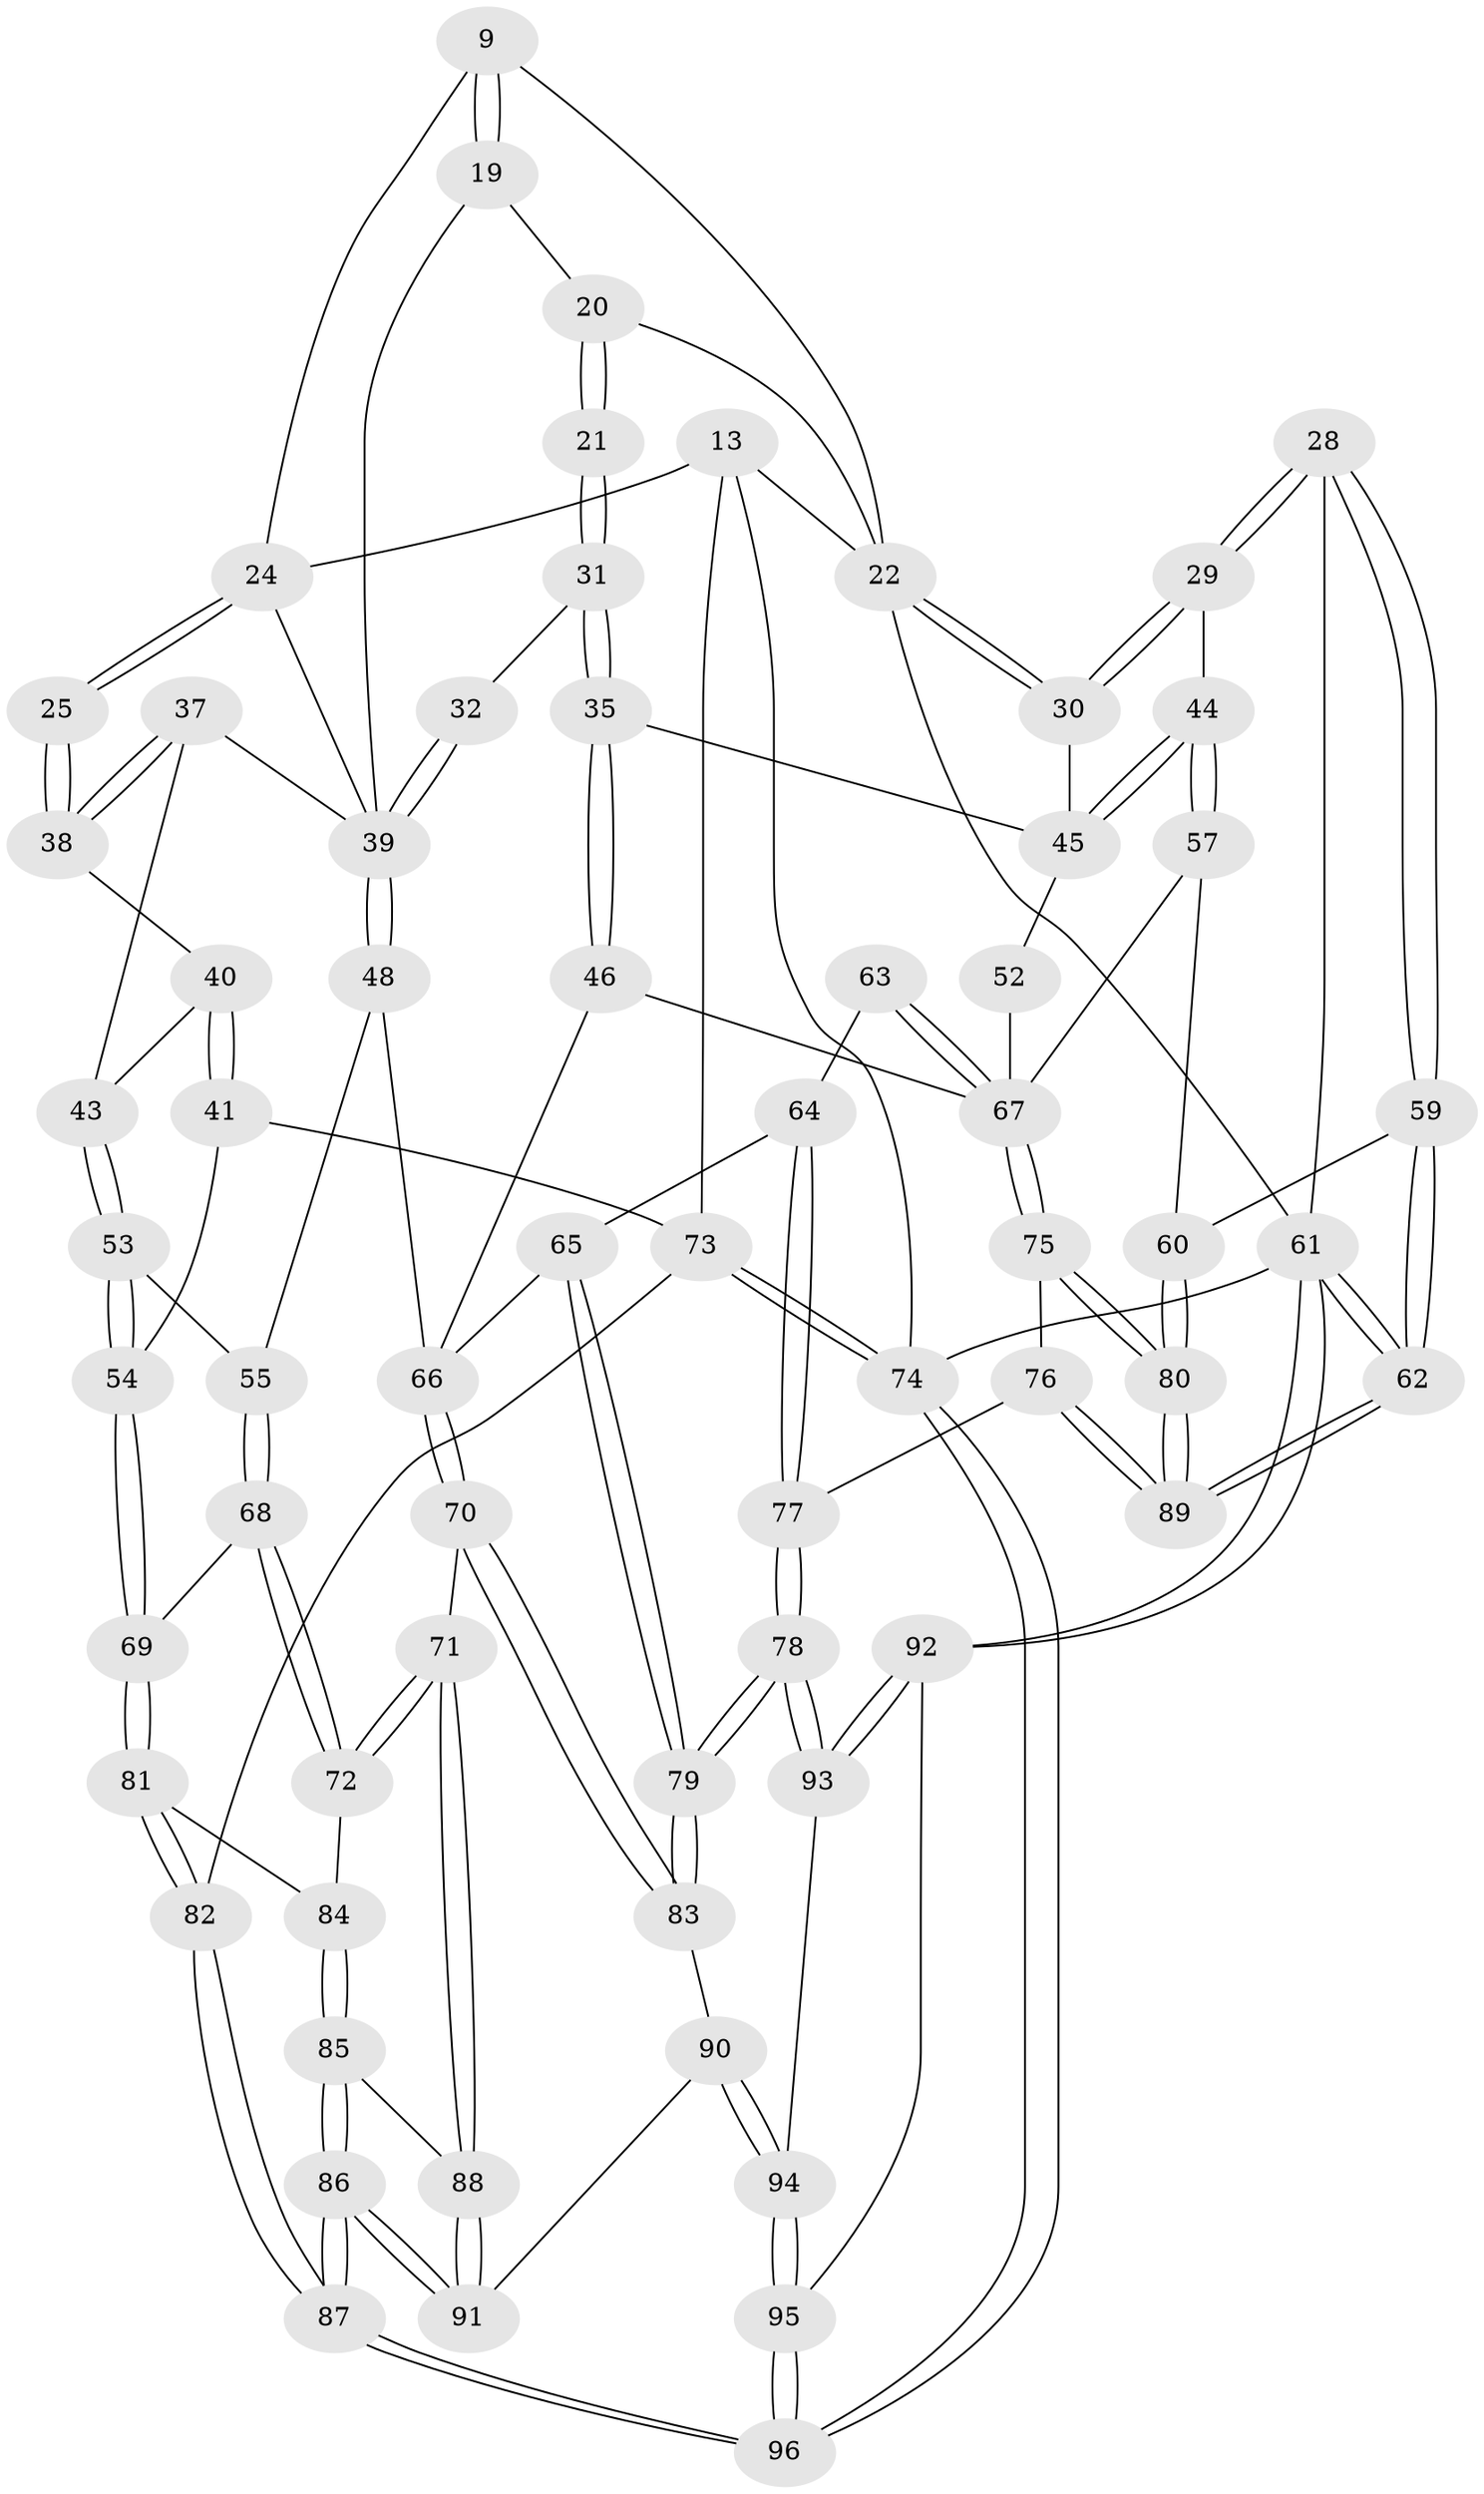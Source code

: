 // original degree distribution, {3: 0.020833333333333332, 5: 0.5208333333333334, 4: 0.23958333333333334, 6: 0.21875}
// Generated by graph-tools (version 1.1) at 2025/05/03/04/25 22:05:03]
// undirected, 67 vertices, 162 edges
graph export_dot {
graph [start="1"]
  node [color=gray90,style=filled];
  9 [pos="+0.37622524154193854+0.10229070657533561"];
  13 [pos="+0+0.23776399482061855",super="+12"];
  19 [pos="+0.4972838336728134+0.23884535281610142"];
  20 [pos="+0.6703741113686682+0.2489263145699321",super="+18"];
  21 [pos="+0.5621813548141574+0.259590736708275"];
  22 [pos="+0.7160315003710398+0.2575609525925899",super="+15"];
  24 [pos="+0.26583057437819446+0.23837763012073995",super="+10+11+23"];
  25 [pos="+0.0744419813414184+0.33252956787254556"];
  28 [pos="+1+0.342948772584854"];
  29 [pos="+1+0.3771988054384872"];
  30 [pos="+0.7410828898831792+0.2848532991914568"];
  31 [pos="+0.549892343785448+0.4044424467472877"];
  32 [pos="+0.43013032249203986+0.43524839765642853"];
  35 [pos="+0.5746567361266868+0.43765138681288585"];
  37 [pos="+0.24175687432155896+0.4213200404814586"];
  38 [pos="+0.0846592971367252+0.3486161801953705"];
  39 [pos="+0.33486223475440297+0.4934804552585085",super="+36+26"];
  40 [pos="+0.0818133424247912+0.42907571974575087"];
  41 [pos="+0+0.6018248869506458"];
  43 [pos="+0.1343307883450237+0.5005671618302974"];
  44 [pos="+0.9032125592600173+0.48169778298665206"];
  45 [pos="+0.8758173652773844+0.48062982827749373",super="+34"];
  46 [pos="+0.5367440549286134+0.5712565852338721"];
  48 [pos="+0.3354371946575996+0.5379195343002176"];
  52 [pos="+0.7734909745334972+0.515679672756363",super="+49"];
  53 [pos="+0.12809772782079057+0.5774295370142579"];
  54 [pos="+0.003428527520174891+0.6063766315498492"];
  55 [pos="+0.18297134172381613+0.5977227879186061"];
  57 [pos="+0.8595864020000509+0.6098199825463273"];
  59 [pos="+1+0.6140408306394881"];
  60 [pos="+0.8861306795772094+0.6571183104315307"];
  61 [pos="+1+1",super="+3"];
  62 [pos="+1+1"];
  63 [pos="+0.5806439470004517+0.6616837863283593"];
  64 [pos="+0.5788800985862981+0.6665038710315735"];
  65 [pos="+0.5201408370405379+0.6981267928835082"];
  66 [pos="+0.3844696079515602+0.6295811110012064",super="+47"];
  67 [pos="+0.7222188402861606+0.6925244486372347",super="+58+56+51"];
  68 [pos="+0.18448449887240012+0.6340615249180325"];
  69 [pos="+0.11297122419031821+0.7196672726712599"];
  70 [pos="+0.3562062027801379+0.7440393461643396"];
  71 [pos="+0.33690045583890105+0.7507708686277863"];
  72 [pos="+0.22092422232808348+0.7243940272413146"];
  73 [pos="+0+0.6950885732430802",super="+42+14"];
  74 [pos="+0+1",super="+4"];
  75 [pos="+0.7186191599683525+0.7448122127294141"];
  76 [pos="+0.6490996584942247+0.8089106761618231"];
  77 [pos="+0.625435284034714+0.8174360282849136"];
  78 [pos="+0.5446511098759285+0.8803569559669603"];
  79 [pos="+0.5357281926225218+0.8707811940104743"];
  80 [pos="+0.9344182881744656+0.8368050622064273"];
  81 [pos="+0.12521855645322638+0.7608871107440469"];
  82 [pos="+0.07059104715062793+0.7943859096004043"];
  83 [pos="+0.36349240142945183+0.7522530873229595"];
  84 [pos="+0.1539626293654663+0.7685054109403358"];
  85 [pos="+0.19259532740400723+0.8567136609778474"];
  86 [pos="+0.14921376930082955+0.9901763229219379"];
  87 [pos="+0.10534208720739834+1"];
  88 [pos="+0.2892857518359733+0.8084142991597294"];
  89 [pos="+1+1"];
  90 [pos="+0.3474338496085806+0.9178214622472263"];
  91 [pos="+0.2923252746705331+0.9048494517345027"];
  92 [pos="+0.6153934563439263+1"];
  93 [pos="+0.5418402290072354+0.9104674011699989"];
  94 [pos="+0.3621417691645879+0.9353360980930702"];
  95 [pos="+0.2325378524461144+1"];
  96 [pos="+0.014436465034576438+1"];
  9 -- 19;
  9 -- 19;
  9 -- 22;
  9 -- 24;
  13 -- 73;
  13 -- 24 [weight=2];
  13 -- 74;
  13 -- 22;
  19 -- 20;
  19 -- 39;
  20 -- 21 [weight=2];
  20 -- 21;
  20 -- 22 [weight=3];
  21 -- 31;
  21 -- 31;
  22 -- 30;
  22 -- 30;
  22 -- 61;
  24 -- 25 [weight=2];
  24 -- 25;
  24 -- 39;
  25 -- 38;
  25 -- 38;
  28 -- 29;
  28 -- 29;
  28 -- 59;
  28 -- 59;
  28 -- 61;
  29 -- 30;
  29 -- 30;
  29 -- 44;
  30 -- 45;
  31 -- 32;
  31 -- 35;
  31 -- 35;
  32 -- 39 [weight=2];
  32 -- 39;
  35 -- 46;
  35 -- 46;
  35 -- 45;
  37 -- 38;
  37 -- 38;
  37 -- 43;
  37 -- 39;
  38 -- 40;
  39 -- 48;
  39 -- 48;
  40 -- 41;
  40 -- 41;
  40 -- 43;
  41 -- 54;
  41 -- 73;
  43 -- 53;
  43 -- 53;
  44 -- 45;
  44 -- 45;
  44 -- 57;
  44 -- 57;
  45 -- 52 [weight=2];
  46 -- 66;
  46 -- 67;
  48 -- 55;
  48 -- 66;
  52 -- 67 [weight=2];
  53 -- 54;
  53 -- 54;
  53 -- 55;
  54 -- 69;
  54 -- 69;
  55 -- 68;
  55 -- 68;
  57 -- 60;
  57 -- 67;
  59 -- 60;
  59 -- 62;
  59 -- 62;
  60 -- 80;
  60 -- 80;
  61 -- 62;
  61 -- 62;
  61 -- 92;
  61 -- 92;
  61 -- 74 [weight=2];
  62 -- 89;
  62 -- 89;
  63 -- 64;
  63 -- 67 [weight=2];
  63 -- 67;
  64 -- 65;
  64 -- 77;
  64 -- 77;
  65 -- 66;
  65 -- 79;
  65 -- 79;
  66 -- 70;
  66 -- 70;
  67 -- 75;
  67 -- 75;
  68 -- 69;
  68 -- 72;
  68 -- 72;
  69 -- 81;
  69 -- 81;
  70 -- 71;
  70 -- 83;
  70 -- 83;
  71 -- 72;
  71 -- 72;
  71 -- 88;
  71 -- 88;
  72 -- 84;
  73 -- 74 [weight=2];
  73 -- 74;
  73 -- 82;
  74 -- 96;
  74 -- 96;
  75 -- 76;
  75 -- 80;
  75 -- 80;
  76 -- 77;
  76 -- 89;
  76 -- 89;
  77 -- 78;
  77 -- 78;
  78 -- 79;
  78 -- 79;
  78 -- 93;
  78 -- 93;
  79 -- 83;
  79 -- 83;
  80 -- 89;
  80 -- 89;
  81 -- 82;
  81 -- 82;
  81 -- 84;
  82 -- 87;
  82 -- 87;
  83 -- 90;
  84 -- 85;
  84 -- 85;
  85 -- 86;
  85 -- 86;
  85 -- 88;
  86 -- 87;
  86 -- 87;
  86 -- 91;
  86 -- 91;
  87 -- 96;
  87 -- 96;
  88 -- 91;
  88 -- 91;
  90 -- 91;
  90 -- 94;
  90 -- 94;
  92 -- 93;
  92 -- 93;
  92 -- 95;
  93 -- 94;
  94 -- 95;
  94 -- 95;
  95 -- 96;
  95 -- 96;
}
